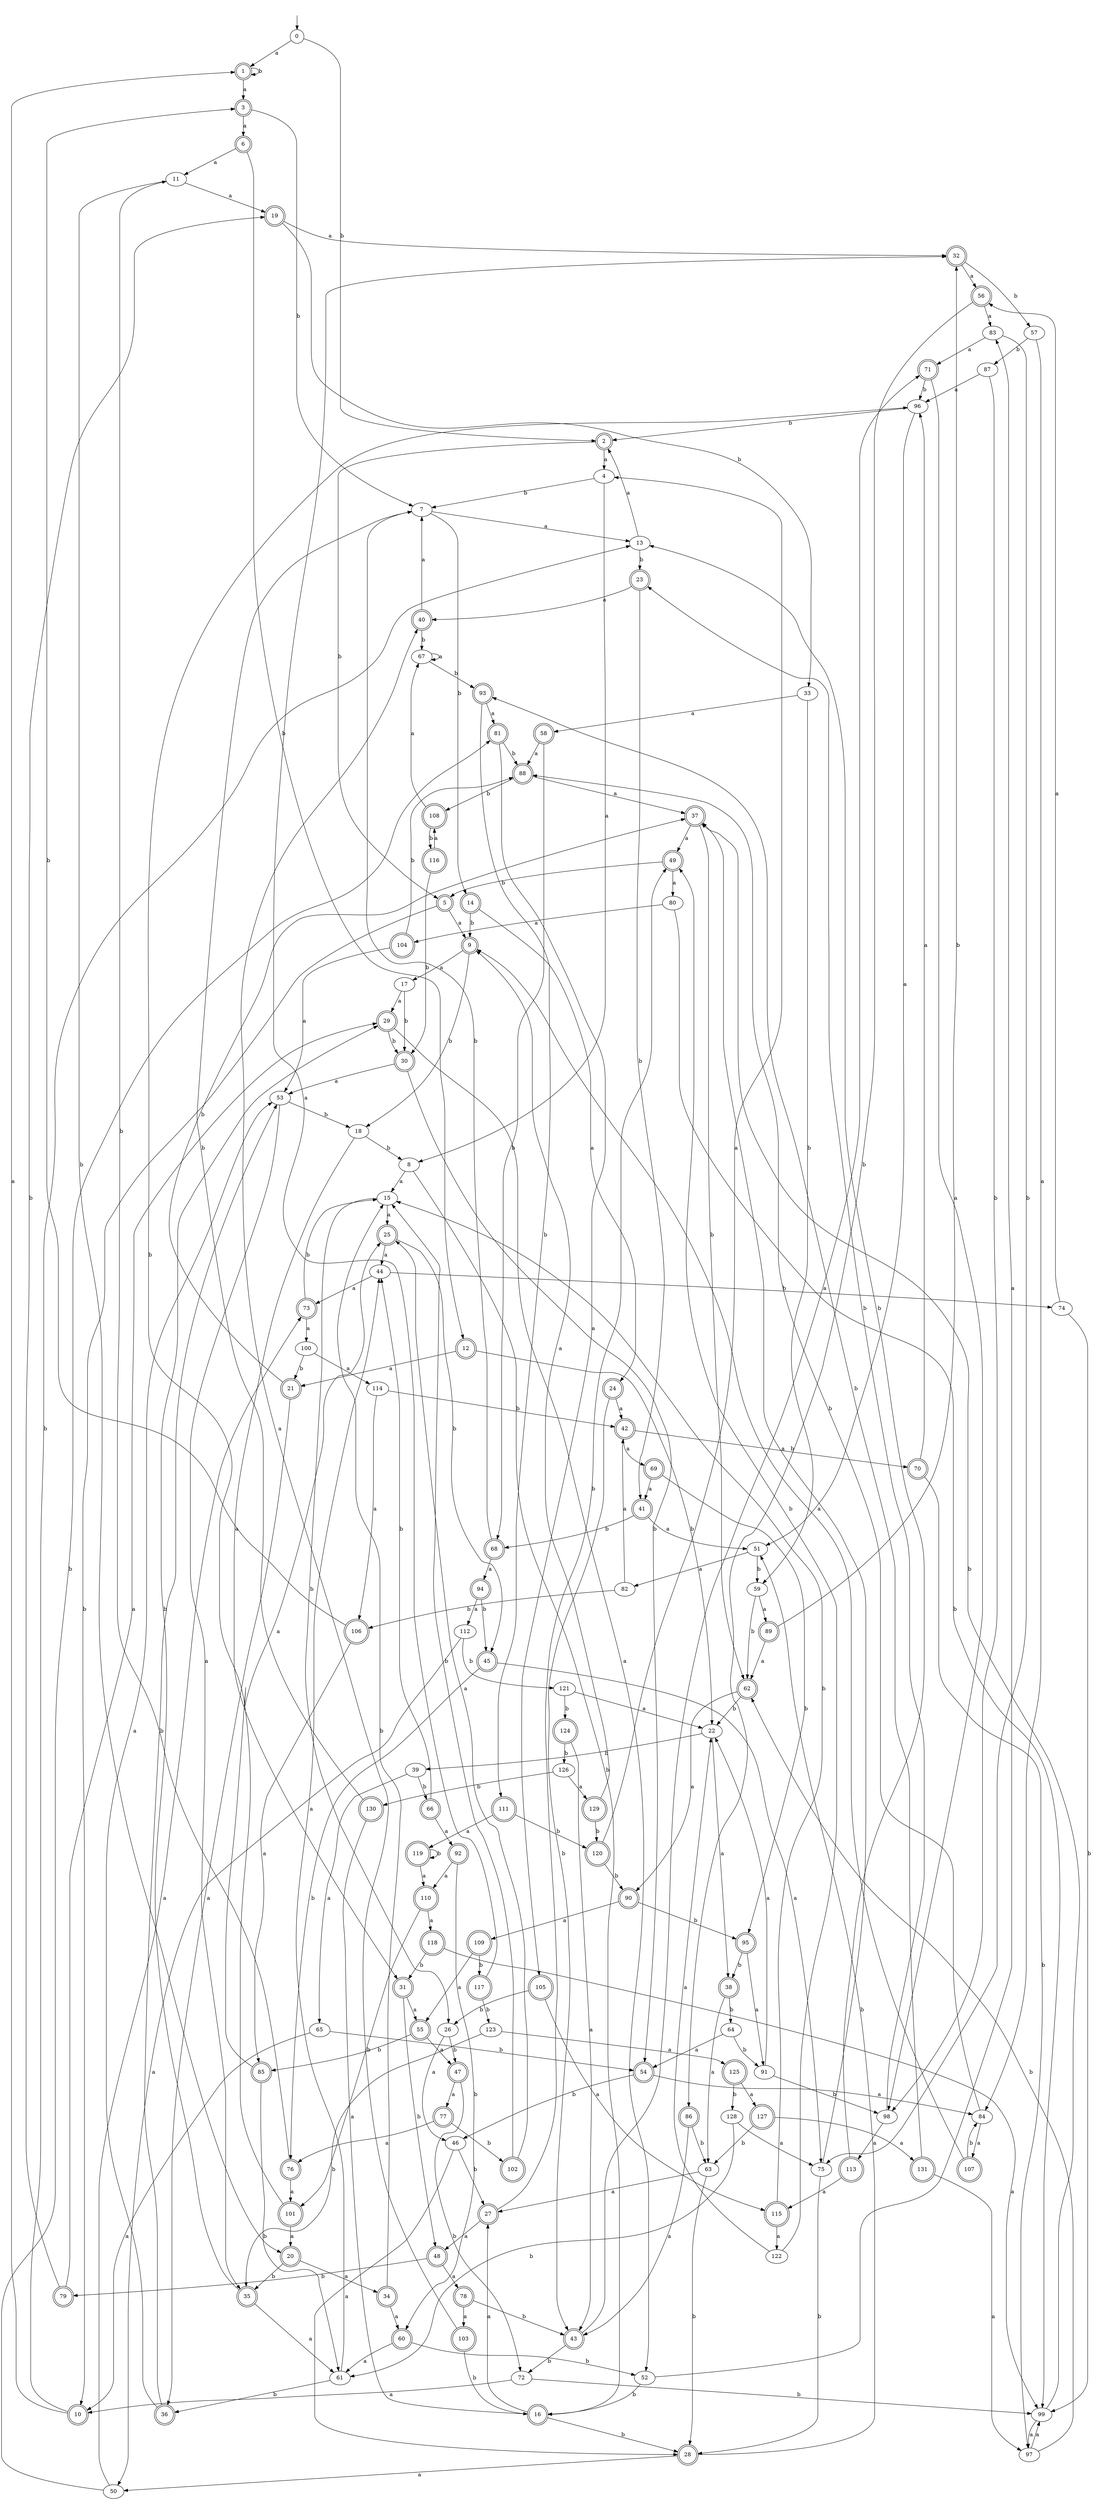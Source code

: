 digraph RandomDFA {
  __start0 [label="", shape=none];
  __start0 -> 0 [label=""];
  0 [shape=circle]
  0 -> 1 [label="a"]
  0 -> 2 [label="b"]
  1 [shape=doublecircle]
  1 -> 3 [label="a"]
  1 -> 1 [label="b"]
  2 [shape=doublecircle]
  2 -> 4 [label="a"]
  2 -> 5 [label="b"]
  3 [shape=doublecircle]
  3 -> 6 [label="a"]
  3 -> 7 [label="b"]
  4
  4 -> 8 [label="a"]
  4 -> 7 [label="b"]
  5 [shape=doublecircle]
  5 -> 9 [label="a"]
  5 -> 10 [label="b"]
  6 [shape=doublecircle]
  6 -> 11 [label="a"]
  6 -> 12 [label="b"]
  7
  7 -> 13 [label="a"]
  7 -> 14 [label="b"]
  8
  8 -> 15 [label="a"]
  8 -> 16 [label="b"]
  9 [shape=doublecircle]
  9 -> 17 [label="a"]
  9 -> 18 [label="b"]
  10 [shape=doublecircle]
  10 -> 1 [label="a"]
  10 -> 13 [label="b"]
  11
  11 -> 19 [label="a"]
  11 -> 20 [label="b"]
  12 [shape=doublecircle]
  12 -> 21 [label="a"]
  12 -> 22 [label="b"]
  13
  13 -> 2 [label="a"]
  13 -> 23 [label="b"]
  14 [shape=doublecircle]
  14 -> 24 [label="a"]
  14 -> 9 [label="b"]
  15
  15 -> 25 [label="a"]
  15 -> 26 [label="b"]
  16 [shape=doublecircle]
  16 -> 27 [label="a"]
  16 -> 28 [label="b"]
  17
  17 -> 29 [label="a"]
  17 -> 30 [label="b"]
  18
  18 -> 31 [label="a"]
  18 -> 8 [label="b"]
  19 [shape=doublecircle]
  19 -> 32 [label="a"]
  19 -> 33 [label="b"]
  20 [shape=doublecircle]
  20 -> 34 [label="a"]
  20 -> 35 [label="b"]
  21 [shape=doublecircle]
  21 -> 36 [label="a"]
  21 -> 37 [label="b"]
  22
  22 -> 38 [label="a"]
  22 -> 39 [label="b"]
  23 [shape=doublecircle]
  23 -> 40 [label="a"]
  23 -> 41 [label="b"]
  24 [shape=doublecircle]
  24 -> 42 [label="a"]
  24 -> 43 [label="b"]
  25 [shape=doublecircle]
  25 -> 44 [label="a"]
  25 -> 45 [label="b"]
  26
  26 -> 46 [label="a"]
  26 -> 47 [label="b"]
  27 [shape=doublecircle]
  27 -> 48 [label="a"]
  27 -> 49 [label="b"]
  28 [shape=doublecircle]
  28 -> 50 [label="a"]
  28 -> 51 [label="b"]
  29 [shape=doublecircle]
  29 -> 52 [label="a"]
  29 -> 30 [label="b"]
  30 [shape=doublecircle]
  30 -> 53 [label="a"]
  30 -> 54 [label="b"]
  31 [shape=doublecircle]
  31 -> 55 [label="a"]
  31 -> 48 [label="b"]
  32 [shape=doublecircle]
  32 -> 56 [label="a"]
  32 -> 57 [label="b"]
  33
  33 -> 58 [label="a"]
  33 -> 59 [label="b"]
  34 [shape=doublecircle]
  34 -> 60 [label="a"]
  34 -> 15 [label="b"]
  35 [shape=doublecircle]
  35 -> 61 [label="a"]
  35 -> 29 [label="b"]
  36 [shape=doublecircle]
  36 -> 53 [label="a"]
  36 -> 53 [label="b"]
  37 [shape=doublecircle]
  37 -> 49 [label="a"]
  37 -> 62 [label="b"]
  38 [shape=doublecircle]
  38 -> 63 [label="a"]
  38 -> 64 [label="b"]
  39
  39 -> 65 [label="a"]
  39 -> 66 [label="b"]
  40 [shape=doublecircle]
  40 -> 7 [label="a"]
  40 -> 67 [label="b"]
  41 [shape=doublecircle]
  41 -> 51 [label="a"]
  41 -> 68 [label="b"]
  42 [shape=doublecircle]
  42 -> 69 [label="a"]
  42 -> 70 [label="b"]
  43 [shape=doublecircle]
  43 -> 71 [label="a"]
  43 -> 72 [label="b"]
  44
  44 -> 73 [label="a"]
  44 -> 74 [label="b"]
  45 [shape=doublecircle]
  45 -> 75 [label="a"]
  45 -> 76 [label="b"]
  46
  46 -> 28 [label="a"]
  46 -> 27 [label="b"]
  47 [shape=doublecircle]
  47 -> 77 [label="a"]
  47 -> 72 [label="b"]
  48 [shape=doublecircle]
  48 -> 78 [label="a"]
  48 -> 79 [label="b"]
  49 [shape=doublecircle]
  49 -> 80 [label="a"]
  49 -> 5 [label="b"]
  50
  50 -> 73 [label="a"]
  50 -> 81 [label="b"]
  51
  51 -> 82 [label="a"]
  51 -> 59 [label="b"]
  52
  52 -> 83 [label="a"]
  52 -> 16 [label="b"]
  53
  53 -> 35 [label="a"]
  53 -> 18 [label="b"]
  54 [shape=doublecircle]
  54 -> 84 [label="a"]
  54 -> 46 [label="b"]
  55 [shape=doublecircle]
  55 -> 47 [label="a"]
  55 -> 85 [label="b"]
  56 [shape=doublecircle]
  56 -> 83 [label="a"]
  56 -> 86 [label="b"]
  57
  57 -> 84 [label="a"]
  57 -> 87 [label="b"]
  58 [shape=doublecircle]
  58 -> 88 [label="a"]
  58 -> 68 [label="b"]
  59
  59 -> 89 [label="a"]
  59 -> 62 [label="b"]
  60 [shape=doublecircle]
  60 -> 61 [label="a"]
  60 -> 52 [label="b"]
  61
  61 -> 44 [label="a"]
  61 -> 36 [label="b"]
  62 [shape=doublecircle]
  62 -> 90 [label="a"]
  62 -> 22 [label="b"]
  63
  63 -> 27 [label="a"]
  63 -> 28 [label="b"]
  64
  64 -> 54 [label="a"]
  64 -> 91 [label="b"]
  65
  65 -> 10 [label="a"]
  65 -> 54 [label="b"]
  66 [shape=doublecircle]
  66 -> 92 [label="a"]
  66 -> 44 [label="b"]
  67
  67 -> 67 [label="a"]
  67 -> 93 [label="b"]
  68 [shape=doublecircle]
  68 -> 94 [label="a"]
  68 -> 7 [label="b"]
  69 [shape=doublecircle]
  69 -> 41 [label="a"]
  69 -> 95 [label="b"]
  70 [shape=doublecircle]
  70 -> 96 [label="a"]
  70 -> 97 [label="b"]
  71 [shape=doublecircle]
  71 -> 98 [label="a"]
  71 -> 96 [label="b"]
  72
  72 -> 10 [label="a"]
  72 -> 99 [label="b"]
  73 [shape=doublecircle]
  73 -> 100 [label="a"]
  73 -> 15 [label="b"]
  74
  74 -> 56 [label="a"]
  74 -> 99 [label="b"]
  75
  75 -> 37 [label="a"]
  75 -> 28 [label="b"]
  76 [shape=doublecircle]
  76 -> 101 [label="a"]
  76 -> 11 [label="b"]
  77 [shape=doublecircle]
  77 -> 76 [label="a"]
  77 -> 102 [label="b"]
  78 [shape=doublecircle]
  78 -> 103 [label="a"]
  78 -> 43 [label="b"]
  79 [shape=doublecircle]
  79 -> 29 [label="a"]
  79 -> 19 [label="b"]
  80
  80 -> 104 [label="a"]
  80 -> 99 [label="b"]
  81 [shape=doublecircle]
  81 -> 105 [label="a"]
  81 -> 88 [label="b"]
  82
  82 -> 42 [label="a"]
  82 -> 106 [label="b"]
  83
  83 -> 71 [label="a"]
  83 -> 75 [label="b"]
  84
  84 -> 107 [label="a"]
  84 -> 88 [label="b"]
  85 [shape=doublecircle]
  85 -> 25 [label="a"]
  85 -> 61 [label="b"]
  86 [shape=doublecircle]
  86 -> 43 [label="a"]
  86 -> 63 [label="b"]
  87
  87 -> 96 [label="a"]
  87 -> 98 [label="b"]
  88 [shape=doublecircle]
  88 -> 37 [label="a"]
  88 -> 108 [label="b"]
  89 [shape=doublecircle]
  89 -> 62 [label="a"]
  89 -> 32 [label="b"]
  90 [shape=doublecircle]
  90 -> 109 [label="a"]
  90 -> 95 [label="b"]
  91
  91 -> 22 [label="a"]
  91 -> 98 [label="b"]
  92 [shape=doublecircle]
  92 -> 110 [label="a"]
  92 -> 60 [label="b"]
  93 [shape=doublecircle]
  93 -> 81 [label="a"]
  93 -> 111 [label="b"]
  94 [shape=doublecircle]
  94 -> 112 [label="a"]
  94 -> 45 [label="b"]
  95 [shape=doublecircle]
  95 -> 91 [label="a"]
  95 -> 38 [label="b"]
  96
  96 -> 51 [label="a"]
  96 -> 2 [label="b"]
  97
  97 -> 99 [label="a"]
  97 -> 62 [label="b"]
  98
  98 -> 113 [label="a"]
  98 -> 23 [label="b"]
  99
  99 -> 97 [label="a"]
  99 -> 37 [label="b"]
  100
  100 -> 114 [label="a"]
  100 -> 21 [label="b"]
  101 [shape=doublecircle]
  101 -> 20 [label="a"]
  101 -> 96 [label="b"]
  102 [shape=doublecircle]
  102 -> 25 [label="a"]
  102 -> 15 [label="b"]
  103 [shape=doublecircle]
  103 -> 40 [label="a"]
  103 -> 16 [label="b"]
  104 [shape=doublecircle]
  104 -> 53 [label="a"]
  104 -> 88 [label="b"]
  105 [shape=doublecircle]
  105 -> 115 [label="a"]
  105 -> 26 [label="b"]
  106 [shape=doublecircle]
  106 -> 85 [label="a"]
  106 -> 3 [label="b"]
  107 [shape=doublecircle]
  107 -> 9 [label="a"]
  107 -> 84 [label="b"]
  108 [shape=doublecircle]
  108 -> 67 [label="a"]
  108 -> 116 [label="b"]
  109 [shape=doublecircle]
  109 -> 55 [label="a"]
  109 -> 117 [label="b"]
  110 [shape=doublecircle]
  110 -> 118 [label="a"]
  110 -> 101 [label="b"]
  111 [shape=doublecircle]
  111 -> 119 [label="a"]
  111 -> 120 [label="b"]
  112
  112 -> 50 [label="a"]
  112 -> 121 [label="b"]
  113 [shape=doublecircle]
  113 -> 115 [label="a"]
  113 -> 13 [label="b"]
  114
  114 -> 106 [label="a"]
  114 -> 42 [label="b"]
  115 [shape=doublecircle]
  115 -> 122 [label="a"]
  115 -> 15 [label="b"]
  116 [shape=doublecircle]
  116 -> 108 [label="a"]
  116 -> 30 [label="b"]
  117 [shape=doublecircle]
  117 -> 32 [label="a"]
  117 -> 123 [label="b"]
  118 [shape=doublecircle]
  118 -> 99 [label="a"]
  118 -> 31 [label="b"]
  119 [shape=doublecircle]
  119 -> 110 [label="a"]
  119 -> 119 [label="b"]
  120 [shape=doublecircle]
  120 -> 4 [label="a"]
  120 -> 90 [label="b"]
  121
  121 -> 22 [label="a"]
  121 -> 124 [label="b"]
  122
  122 -> 22 [label="a"]
  122 -> 49 [label="b"]
  123
  123 -> 125 [label="a"]
  123 -> 35 [label="b"]
  124 [shape=doublecircle]
  124 -> 43 [label="a"]
  124 -> 126 [label="b"]
  125 [shape=doublecircle]
  125 -> 127 [label="a"]
  125 -> 128 [label="b"]
  126
  126 -> 129 [label="a"]
  126 -> 130 [label="b"]
  127 [shape=doublecircle]
  127 -> 131 [label="a"]
  127 -> 63 [label="b"]
  128
  128 -> 75 [label="a"]
  128 -> 61 [label="b"]
  129 [shape=doublecircle]
  129 -> 9 [label="a"]
  129 -> 120 [label="b"]
  130 [shape=doublecircle]
  130 -> 16 [label="a"]
  130 -> 7 [label="b"]
  131 [shape=doublecircle]
  131 -> 97 [label="a"]
  131 -> 93 [label="b"]
}
